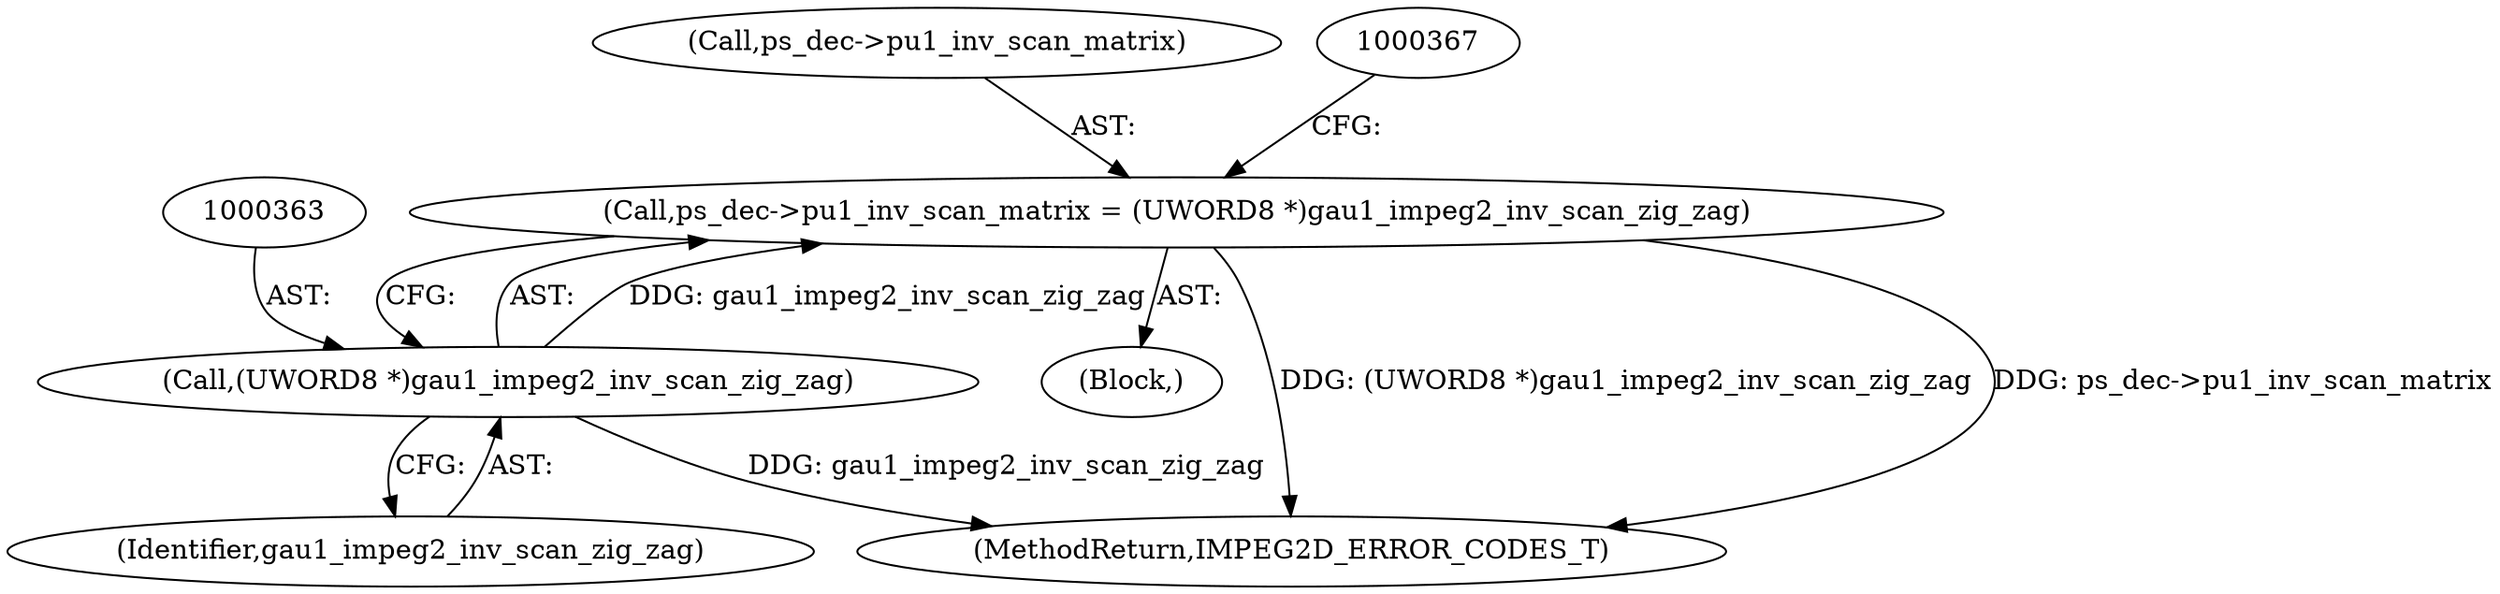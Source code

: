 digraph "0_Android_29a78a11844fc027fa44be7f8bd8dc1cf8bf89f6_0@pointer" {
"1000358" [label="(Call,ps_dec->pu1_inv_scan_matrix = (UWORD8 *)gau1_impeg2_inv_scan_zig_zag)"];
"1000362" [label="(Call,(UWORD8 *)gau1_impeg2_inv_scan_zig_zag)"];
"1000357" [label="(Block,)"];
"1000359" [label="(Call,ps_dec->pu1_inv_scan_matrix)"];
"1000364" [label="(Identifier,gau1_impeg2_inv_scan_zig_zag)"];
"1000362" [label="(Call,(UWORD8 *)gau1_impeg2_inv_scan_zig_zag)"];
"1000369" [label="(MethodReturn,IMPEG2D_ERROR_CODES_T)"];
"1000358" [label="(Call,ps_dec->pu1_inv_scan_matrix = (UWORD8 *)gau1_impeg2_inv_scan_zig_zag)"];
"1000358" -> "1000357"  [label="AST: "];
"1000358" -> "1000362"  [label="CFG: "];
"1000359" -> "1000358"  [label="AST: "];
"1000362" -> "1000358"  [label="AST: "];
"1000367" -> "1000358"  [label="CFG: "];
"1000358" -> "1000369"  [label="DDG: (UWORD8 *)gau1_impeg2_inv_scan_zig_zag"];
"1000358" -> "1000369"  [label="DDG: ps_dec->pu1_inv_scan_matrix"];
"1000362" -> "1000358"  [label="DDG: gau1_impeg2_inv_scan_zig_zag"];
"1000362" -> "1000364"  [label="CFG: "];
"1000363" -> "1000362"  [label="AST: "];
"1000364" -> "1000362"  [label="AST: "];
"1000362" -> "1000369"  [label="DDG: gau1_impeg2_inv_scan_zig_zag"];
}
